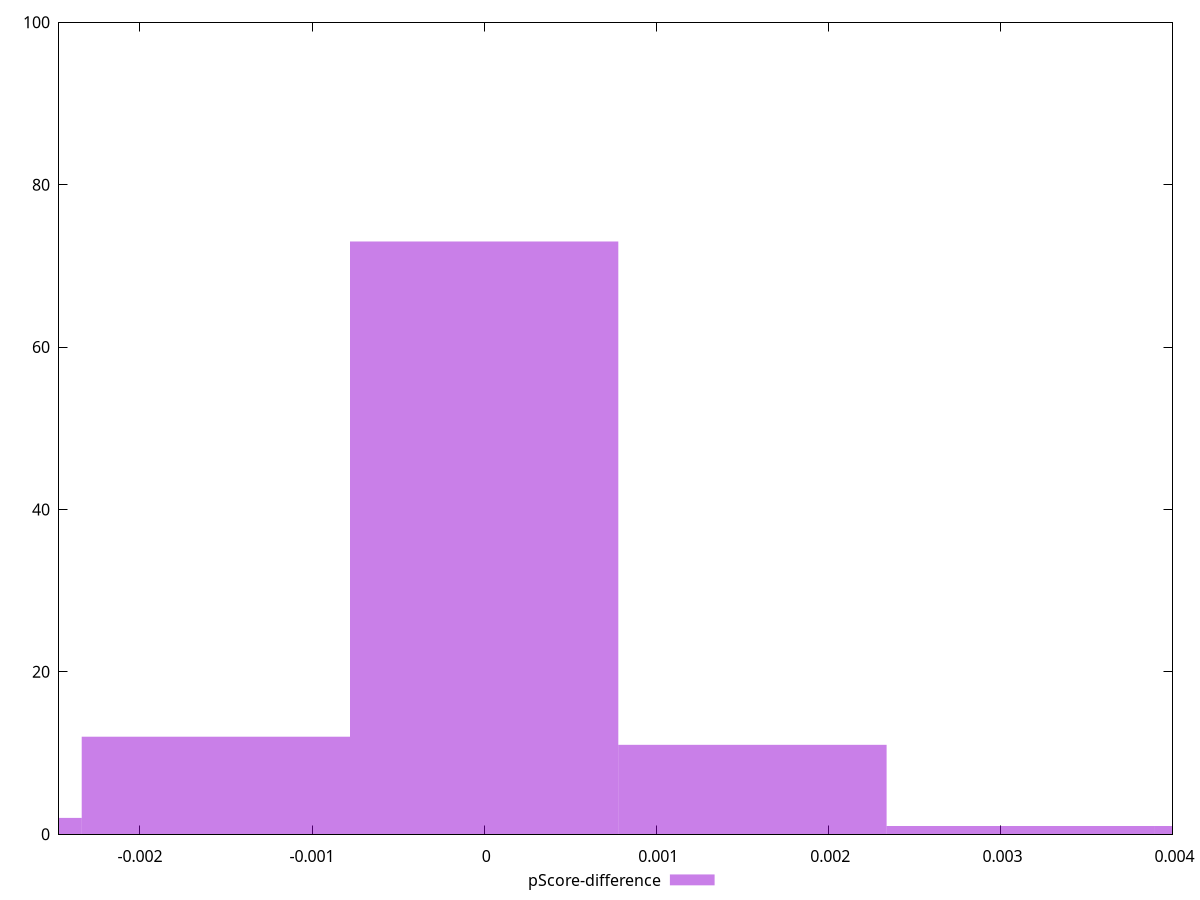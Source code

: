 reset

$pScoreDifference <<EOF
0 73
0.0015591066936520234 11
-0.003118213387304047 2
-0.0015591066936520234 12
0.003118213387304047 1
0.00467732008095607 1
EOF

set key outside below
set boxwidth 0.0015591066936520234
set xrange [-0.0024705882352941133:0.0040000000000000036]
set yrange [0:100]
set trange [0:100]
set style fill transparent solid 0.5 noborder
set terminal svg size 640, 490 enhanced background rgb 'white'
set output "reprap/uses-rel-preload/samples/pages+cached+noexternal+nomedia/pScore-difference/histogram.svg"

plot $pScoreDifference title "pScore-difference" with boxes

reset
